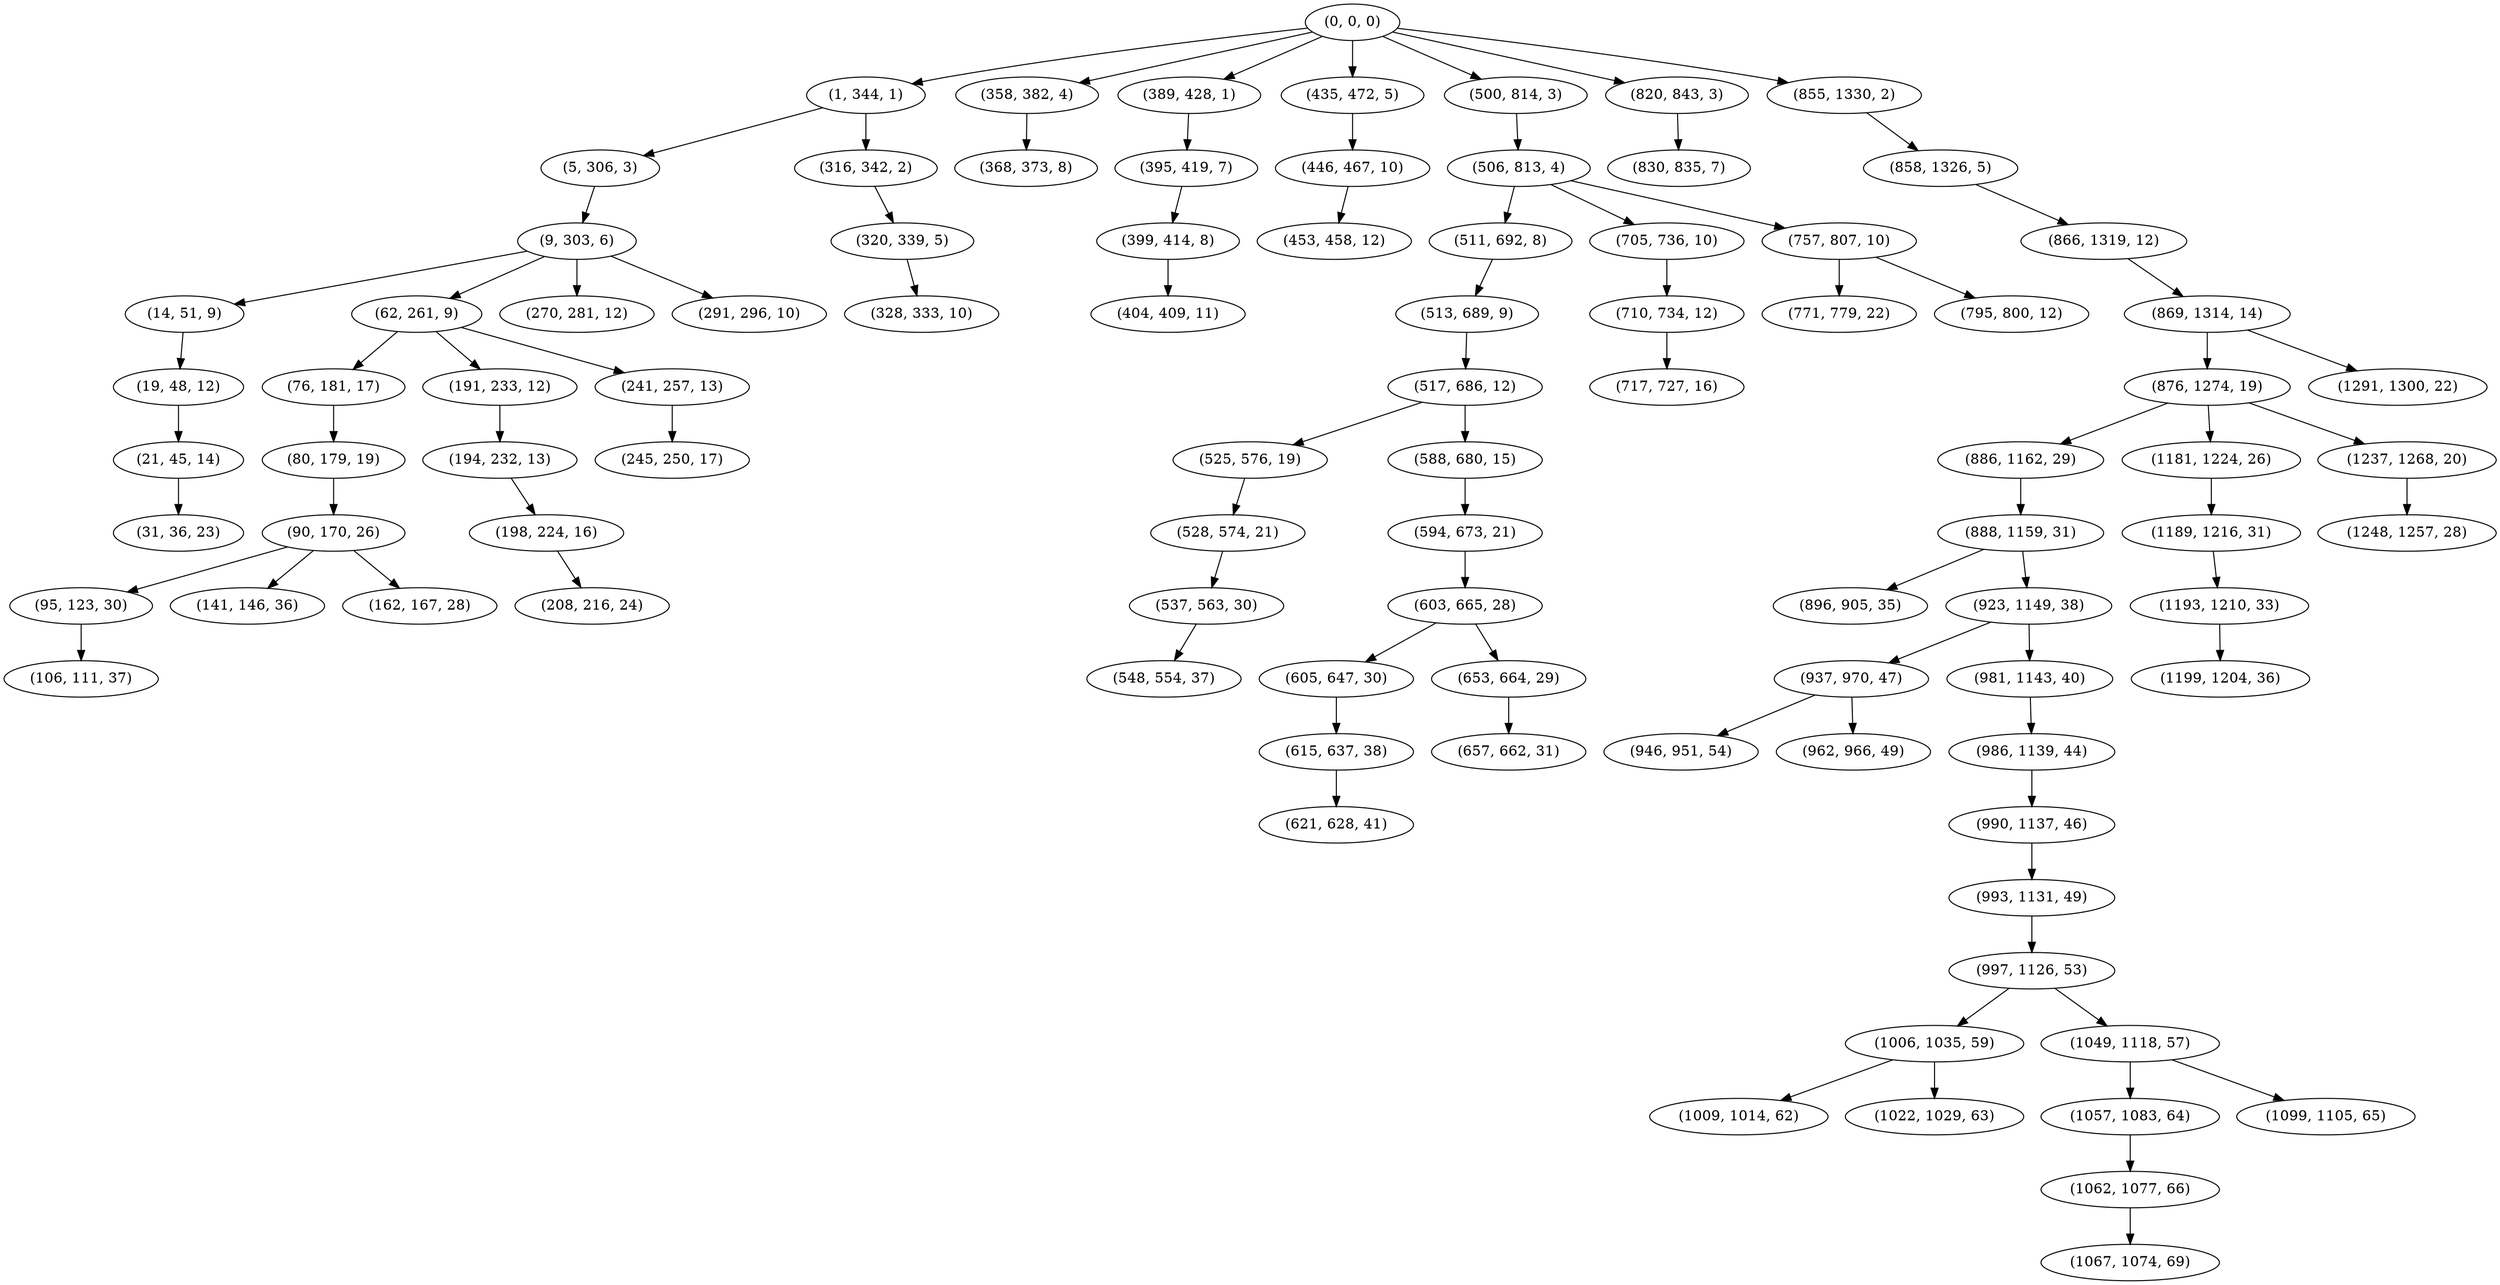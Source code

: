 digraph tree {
    "(0, 0, 0)";
    "(1, 344, 1)";
    "(5, 306, 3)";
    "(9, 303, 6)";
    "(14, 51, 9)";
    "(19, 48, 12)";
    "(21, 45, 14)";
    "(31, 36, 23)";
    "(62, 261, 9)";
    "(76, 181, 17)";
    "(80, 179, 19)";
    "(90, 170, 26)";
    "(95, 123, 30)";
    "(106, 111, 37)";
    "(141, 146, 36)";
    "(162, 167, 28)";
    "(191, 233, 12)";
    "(194, 232, 13)";
    "(198, 224, 16)";
    "(208, 216, 24)";
    "(241, 257, 13)";
    "(245, 250, 17)";
    "(270, 281, 12)";
    "(291, 296, 10)";
    "(316, 342, 2)";
    "(320, 339, 5)";
    "(328, 333, 10)";
    "(358, 382, 4)";
    "(368, 373, 8)";
    "(389, 428, 1)";
    "(395, 419, 7)";
    "(399, 414, 8)";
    "(404, 409, 11)";
    "(435, 472, 5)";
    "(446, 467, 10)";
    "(453, 458, 12)";
    "(500, 814, 3)";
    "(506, 813, 4)";
    "(511, 692, 8)";
    "(513, 689, 9)";
    "(517, 686, 12)";
    "(525, 576, 19)";
    "(528, 574, 21)";
    "(537, 563, 30)";
    "(548, 554, 37)";
    "(588, 680, 15)";
    "(594, 673, 21)";
    "(603, 665, 28)";
    "(605, 647, 30)";
    "(615, 637, 38)";
    "(621, 628, 41)";
    "(653, 664, 29)";
    "(657, 662, 31)";
    "(705, 736, 10)";
    "(710, 734, 12)";
    "(717, 727, 16)";
    "(757, 807, 10)";
    "(771, 779, 22)";
    "(795, 800, 12)";
    "(820, 843, 3)";
    "(830, 835, 7)";
    "(855, 1330, 2)";
    "(858, 1326, 5)";
    "(866, 1319, 12)";
    "(869, 1314, 14)";
    "(876, 1274, 19)";
    "(886, 1162, 29)";
    "(888, 1159, 31)";
    "(896, 905, 35)";
    "(923, 1149, 38)";
    "(937, 970, 47)";
    "(946, 951, 54)";
    "(962, 966, 49)";
    "(981, 1143, 40)";
    "(986, 1139, 44)";
    "(990, 1137, 46)";
    "(993, 1131, 49)";
    "(997, 1126, 53)";
    "(1006, 1035, 59)";
    "(1009, 1014, 62)";
    "(1022, 1029, 63)";
    "(1049, 1118, 57)";
    "(1057, 1083, 64)";
    "(1062, 1077, 66)";
    "(1067, 1074, 69)";
    "(1099, 1105, 65)";
    "(1181, 1224, 26)";
    "(1189, 1216, 31)";
    "(1193, 1210, 33)";
    "(1199, 1204, 36)";
    "(1237, 1268, 20)";
    "(1248, 1257, 28)";
    "(1291, 1300, 22)";
    "(0, 0, 0)" -> "(1, 344, 1)";
    "(0, 0, 0)" -> "(358, 382, 4)";
    "(0, 0, 0)" -> "(389, 428, 1)";
    "(0, 0, 0)" -> "(435, 472, 5)";
    "(0, 0, 0)" -> "(500, 814, 3)";
    "(0, 0, 0)" -> "(820, 843, 3)";
    "(0, 0, 0)" -> "(855, 1330, 2)";
    "(1, 344, 1)" -> "(5, 306, 3)";
    "(1, 344, 1)" -> "(316, 342, 2)";
    "(5, 306, 3)" -> "(9, 303, 6)";
    "(9, 303, 6)" -> "(14, 51, 9)";
    "(9, 303, 6)" -> "(62, 261, 9)";
    "(9, 303, 6)" -> "(270, 281, 12)";
    "(9, 303, 6)" -> "(291, 296, 10)";
    "(14, 51, 9)" -> "(19, 48, 12)";
    "(19, 48, 12)" -> "(21, 45, 14)";
    "(21, 45, 14)" -> "(31, 36, 23)";
    "(62, 261, 9)" -> "(76, 181, 17)";
    "(62, 261, 9)" -> "(191, 233, 12)";
    "(62, 261, 9)" -> "(241, 257, 13)";
    "(76, 181, 17)" -> "(80, 179, 19)";
    "(80, 179, 19)" -> "(90, 170, 26)";
    "(90, 170, 26)" -> "(95, 123, 30)";
    "(90, 170, 26)" -> "(141, 146, 36)";
    "(90, 170, 26)" -> "(162, 167, 28)";
    "(95, 123, 30)" -> "(106, 111, 37)";
    "(191, 233, 12)" -> "(194, 232, 13)";
    "(194, 232, 13)" -> "(198, 224, 16)";
    "(198, 224, 16)" -> "(208, 216, 24)";
    "(241, 257, 13)" -> "(245, 250, 17)";
    "(316, 342, 2)" -> "(320, 339, 5)";
    "(320, 339, 5)" -> "(328, 333, 10)";
    "(358, 382, 4)" -> "(368, 373, 8)";
    "(389, 428, 1)" -> "(395, 419, 7)";
    "(395, 419, 7)" -> "(399, 414, 8)";
    "(399, 414, 8)" -> "(404, 409, 11)";
    "(435, 472, 5)" -> "(446, 467, 10)";
    "(446, 467, 10)" -> "(453, 458, 12)";
    "(500, 814, 3)" -> "(506, 813, 4)";
    "(506, 813, 4)" -> "(511, 692, 8)";
    "(506, 813, 4)" -> "(705, 736, 10)";
    "(506, 813, 4)" -> "(757, 807, 10)";
    "(511, 692, 8)" -> "(513, 689, 9)";
    "(513, 689, 9)" -> "(517, 686, 12)";
    "(517, 686, 12)" -> "(525, 576, 19)";
    "(517, 686, 12)" -> "(588, 680, 15)";
    "(525, 576, 19)" -> "(528, 574, 21)";
    "(528, 574, 21)" -> "(537, 563, 30)";
    "(537, 563, 30)" -> "(548, 554, 37)";
    "(588, 680, 15)" -> "(594, 673, 21)";
    "(594, 673, 21)" -> "(603, 665, 28)";
    "(603, 665, 28)" -> "(605, 647, 30)";
    "(603, 665, 28)" -> "(653, 664, 29)";
    "(605, 647, 30)" -> "(615, 637, 38)";
    "(615, 637, 38)" -> "(621, 628, 41)";
    "(653, 664, 29)" -> "(657, 662, 31)";
    "(705, 736, 10)" -> "(710, 734, 12)";
    "(710, 734, 12)" -> "(717, 727, 16)";
    "(757, 807, 10)" -> "(771, 779, 22)";
    "(757, 807, 10)" -> "(795, 800, 12)";
    "(820, 843, 3)" -> "(830, 835, 7)";
    "(855, 1330, 2)" -> "(858, 1326, 5)";
    "(858, 1326, 5)" -> "(866, 1319, 12)";
    "(866, 1319, 12)" -> "(869, 1314, 14)";
    "(869, 1314, 14)" -> "(876, 1274, 19)";
    "(869, 1314, 14)" -> "(1291, 1300, 22)";
    "(876, 1274, 19)" -> "(886, 1162, 29)";
    "(876, 1274, 19)" -> "(1181, 1224, 26)";
    "(876, 1274, 19)" -> "(1237, 1268, 20)";
    "(886, 1162, 29)" -> "(888, 1159, 31)";
    "(888, 1159, 31)" -> "(896, 905, 35)";
    "(888, 1159, 31)" -> "(923, 1149, 38)";
    "(923, 1149, 38)" -> "(937, 970, 47)";
    "(923, 1149, 38)" -> "(981, 1143, 40)";
    "(937, 970, 47)" -> "(946, 951, 54)";
    "(937, 970, 47)" -> "(962, 966, 49)";
    "(981, 1143, 40)" -> "(986, 1139, 44)";
    "(986, 1139, 44)" -> "(990, 1137, 46)";
    "(990, 1137, 46)" -> "(993, 1131, 49)";
    "(993, 1131, 49)" -> "(997, 1126, 53)";
    "(997, 1126, 53)" -> "(1006, 1035, 59)";
    "(997, 1126, 53)" -> "(1049, 1118, 57)";
    "(1006, 1035, 59)" -> "(1009, 1014, 62)";
    "(1006, 1035, 59)" -> "(1022, 1029, 63)";
    "(1049, 1118, 57)" -> "(1057, 1083, 64)";
    "(1049, 1118, 57)" -> "(1099, 1105, 65)";
    "(1057, 1083, 64)" -> "(1062, 1077, 66)";
    "(1062, 1077, 66)" -> "(1067, 1074, 69)";
    "(1181, 1224, 26)" -> "(1189, 1216, 31)";
    "(1189, 1216, 31)" -> "(1193, 1210, 33)";
    "(1193, 1210, 33)" -> "(1199, 1204, 36)";
    "(1237, 1268, 20)" -> "(1248, 1257, 28)";
}
